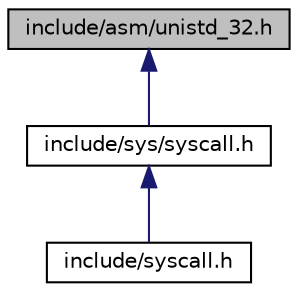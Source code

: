 digraph "include/asm/unistd_32.h"
{
 // LATEX_PDF_SIZE
  edge [fontname="Helvetica",fontsize="10",labelfontname="Helvetica",labelfontsize="10"];
  node [fontname="Helvetica",fontsize="10",shape=record];
  Node1 [label="include/asm/unistd_32.h",height=0.2,width=0.4,color="black", fillcolor="grey75", style="filled", fontcolor="black",tooltip=" "];
  Node1 -> Node2 [dir="back",color="midnightblue",fontsize="10",style="solid",fontname="Helvetica"];
  Node2 [label="include/sys/syscall.h",height=0.2,width=0.4,color="black", fillcolor="white", style="filled",URL="$sys_2syscall_8h.html",tooltip=" "];
  Node2 -> Node3 [dir="back",color="midnightblue",fontsize="10",style="solid",fontname="Helvetica"];
  Node3 [label="include/syscall.h",height=0.2,width=0.4,color="black", fillcolor="white", style="filled",URL="$syscall_8h.html",tooltip=" "];
}
